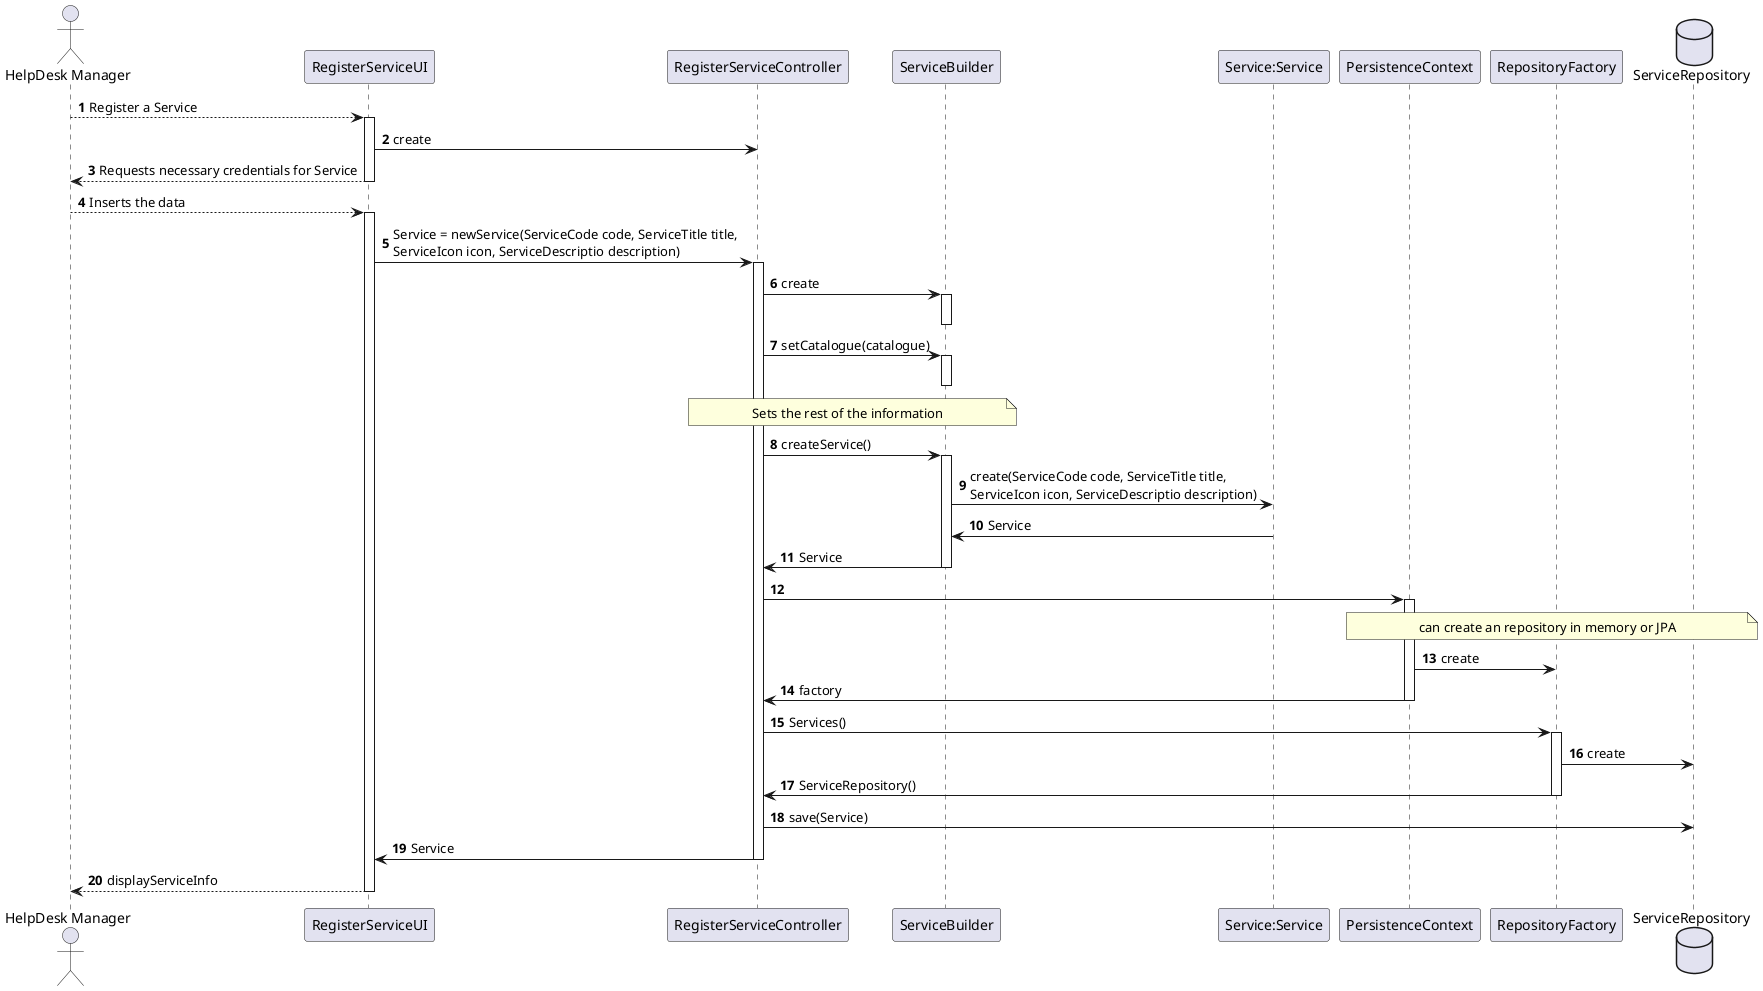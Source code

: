 @startuml
autonumber

actor "HelpDesk Manager" as HDM

participant "RegisterServiceUI" as UI
participant "RegisterServiceController" as CTRL
participant "ServiceBuilder" as CB
participant "Service:Service" as CC
participant "PersistenceContext" as PC
participant "RepositoryFactory" as RF


database "ServiceRepository" as CR

HDM --> UI : Register a Service
activate UI
    UI -> CTRL : create
    UI --> HDM : Requests necessary credentials for Service
deactivate UI

HDM --> UI : Inserts the data
activate UI
    UI -> CTRL : Service = newService(ServiceCode code, ServiceTitle title, \nServiceIcon icon, ServiceDescriptio description)
    activate CTRL
        CTRL -> CB: create
        activate CB
        deactivate CB

        CTRL -> CB: setCatalogue(catalogue)
        activate CB
        deactivate CB

note over CTRL, CB : Sets the rest of the information


        CTRL -> CB: createService()
        activate CB
                CB -> CC: create(ServiceCode code, ServiceTitle title, \nServiceIcon icon, ServiceDescriptio description)
                CC -> CB: Service
                CB -> CTRL: Service
        deactivate CB

        CTRL -> PC:
        activate PC
        note over PC, CR : can create an repository in memory or JPA
         PC->RF: create
         PC->CTRL: factory

        deactivate PC

        CTRL->RF:Services()
        activate RF
        RF->CR:create
        RF->CTRL:ServiceRepository()
        deactivate RF

        CTRL->CR:save(Service)

        CTRL->UI:Service
    deactivate CTRL

    UI --> HDM : displayServiceInfo
deactivate UI


@enduml
